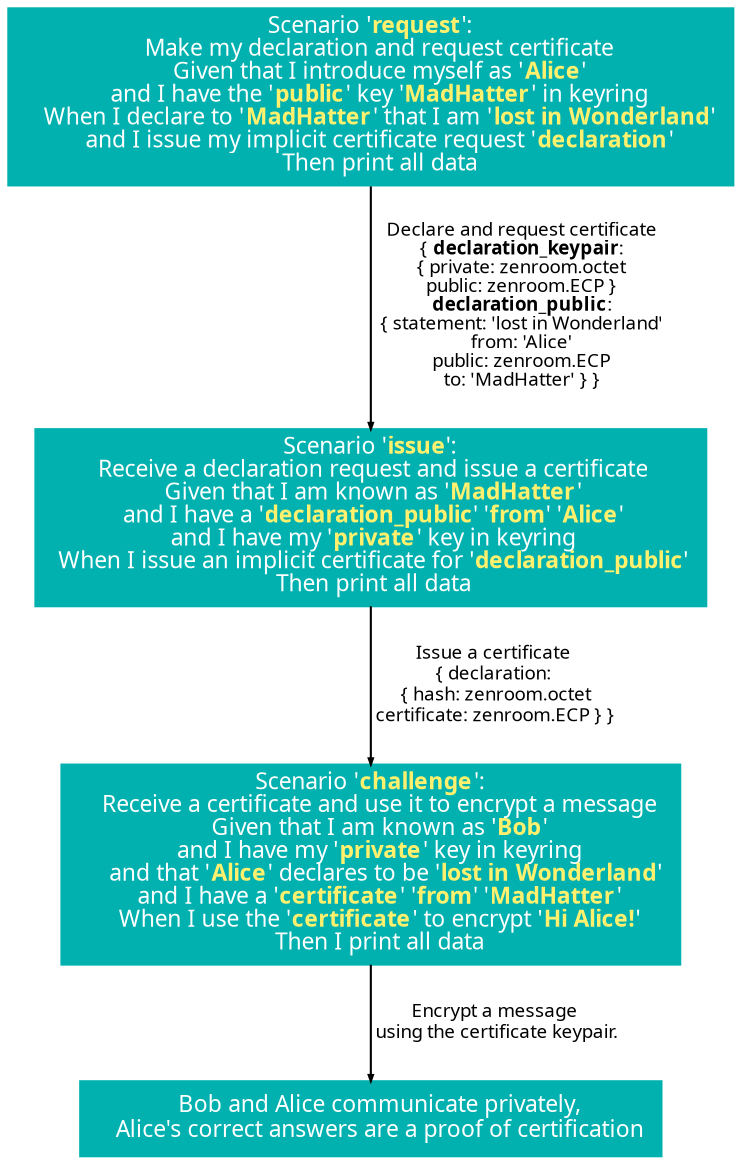 digraph zencode_encrypt {
	graph [ dpi=300, bgcolor=white ];
	node [shape=box, rank=max, fontname=Montserrat, fontsize=11, bgcolor=white,
		  overlap=false, pack=true, style=filled color="#00b1b0" fontcolor=white];
	edge [fontname=Montserrat, fontsize=9, arrowsize=0.3]

	Request_Alice [label=
				   <Scenario '<font color="#fff16e"><b>request</b></font>':<br/>
				   Make my declaration and request certificate<br/>
				   Given that I introduce myself as '<font color="#fff16e"><b>Alice</b></font>'<br/>
				   and I have the '<font color="#fff16e"><b>public</b></font>' key '<font color="#fff16e"><b>MadHatter</b></font>' in keyring<br/>
				   When I declare to '<font color="#fff16e"><b>MadHatter</b></font>' that I am '<font color="#fff16e"><b>lost in Wonderland</b></font>'<br/>
				   and I issue my implicit certificate request '<font color="#fff16e"><b>declaration</b></font>'<br/>
				   Then print all data>]
	
	Issue_MadHatter [label=
					 <Scenario '<font color="#fff16e"><b>issue</b></font>':<br/>
					 Receive a declaration request and issue a certificate<br/>
					 Given that I am known as '<font color="#fff16e"><b>MadHatter</b></font>'<br/>
					 and I have a '<font color="#fff16e"><b>declaration_public</b></font>' '<font color="#fff16e"><b>from</b></font>' '<font color="#fff16e"><b>Alice</b></font>'<br/>
					 and I have my '<font color="#fff16e"><b>private</b></font>' key in keyring<br/>
					 When I issue an implicit certificate for '<font color="#fff16e"><b>declaration_public</b></font>'<br/>
					 Then print all data>]

	Challenge_Bob [label=
				   <Scenario '<font color="#fff16e"><b>challenge</b></font>':<br/>
				   Receive a certificate and use it to encrypt a message<br/>
				   Given that I am known as '<font color="#fff16e"><b>Bob</b></font>'<br/>
				   and I have my '<font color="#fff16e"><b>private</b></font>' key in keyring<br/>
  				   and that '<font color="#fff16e"><b>Alice</b></font>' declares to be '<font color="#fff16e"><b>lost in Wonderland</b></font>'<br/>
				   and I have a '<font color="#fff16e"><b>certificate</b></font>' '<font color="#fff16e"><b>from</b></font>' '<font color="#fff16e"><b>MadHatter</b></font>'<br/>
				   When I use the '<font color="#fff16e"><b>certificate</b></font>' to encrypt '<font color="#fff16e"><b>Hi Alice!</b></font>'<br/>
				   Then I print all data>]

	Bob_and_Alice [label=<
				   Bob and Alice communicate privately,<br/>
				   Alice's correct answers are a proof of certification>]
	
	Request_Alice -> Issue_MadHatter [label=<
									  Declare and request certificate<br/>
									  { <b>declaration_keypair</b>:<br/>
										  { private: zenroom.octet<br/>
											  public: zenroom.ECP }<br/>
											  <b>declaration_public</b>:<br/>
											  { statement: 'lost in Wonderland'<br/>
												  from: 'Alice'<br/>
												  public: zenroom.ECP<br/>
												  to: 'MadHatter' } }>]

	Issue_MadHatter -> Challenge_Bob [label="Issue a certificate\n{ declaration:\n { hash: zenroom.octet\n certificate: zenroom.ECP } }"]

	Challenge_Bob -> Bob_and_Alice [label="Encrypt a message\n using the certificate keypair."]
}

